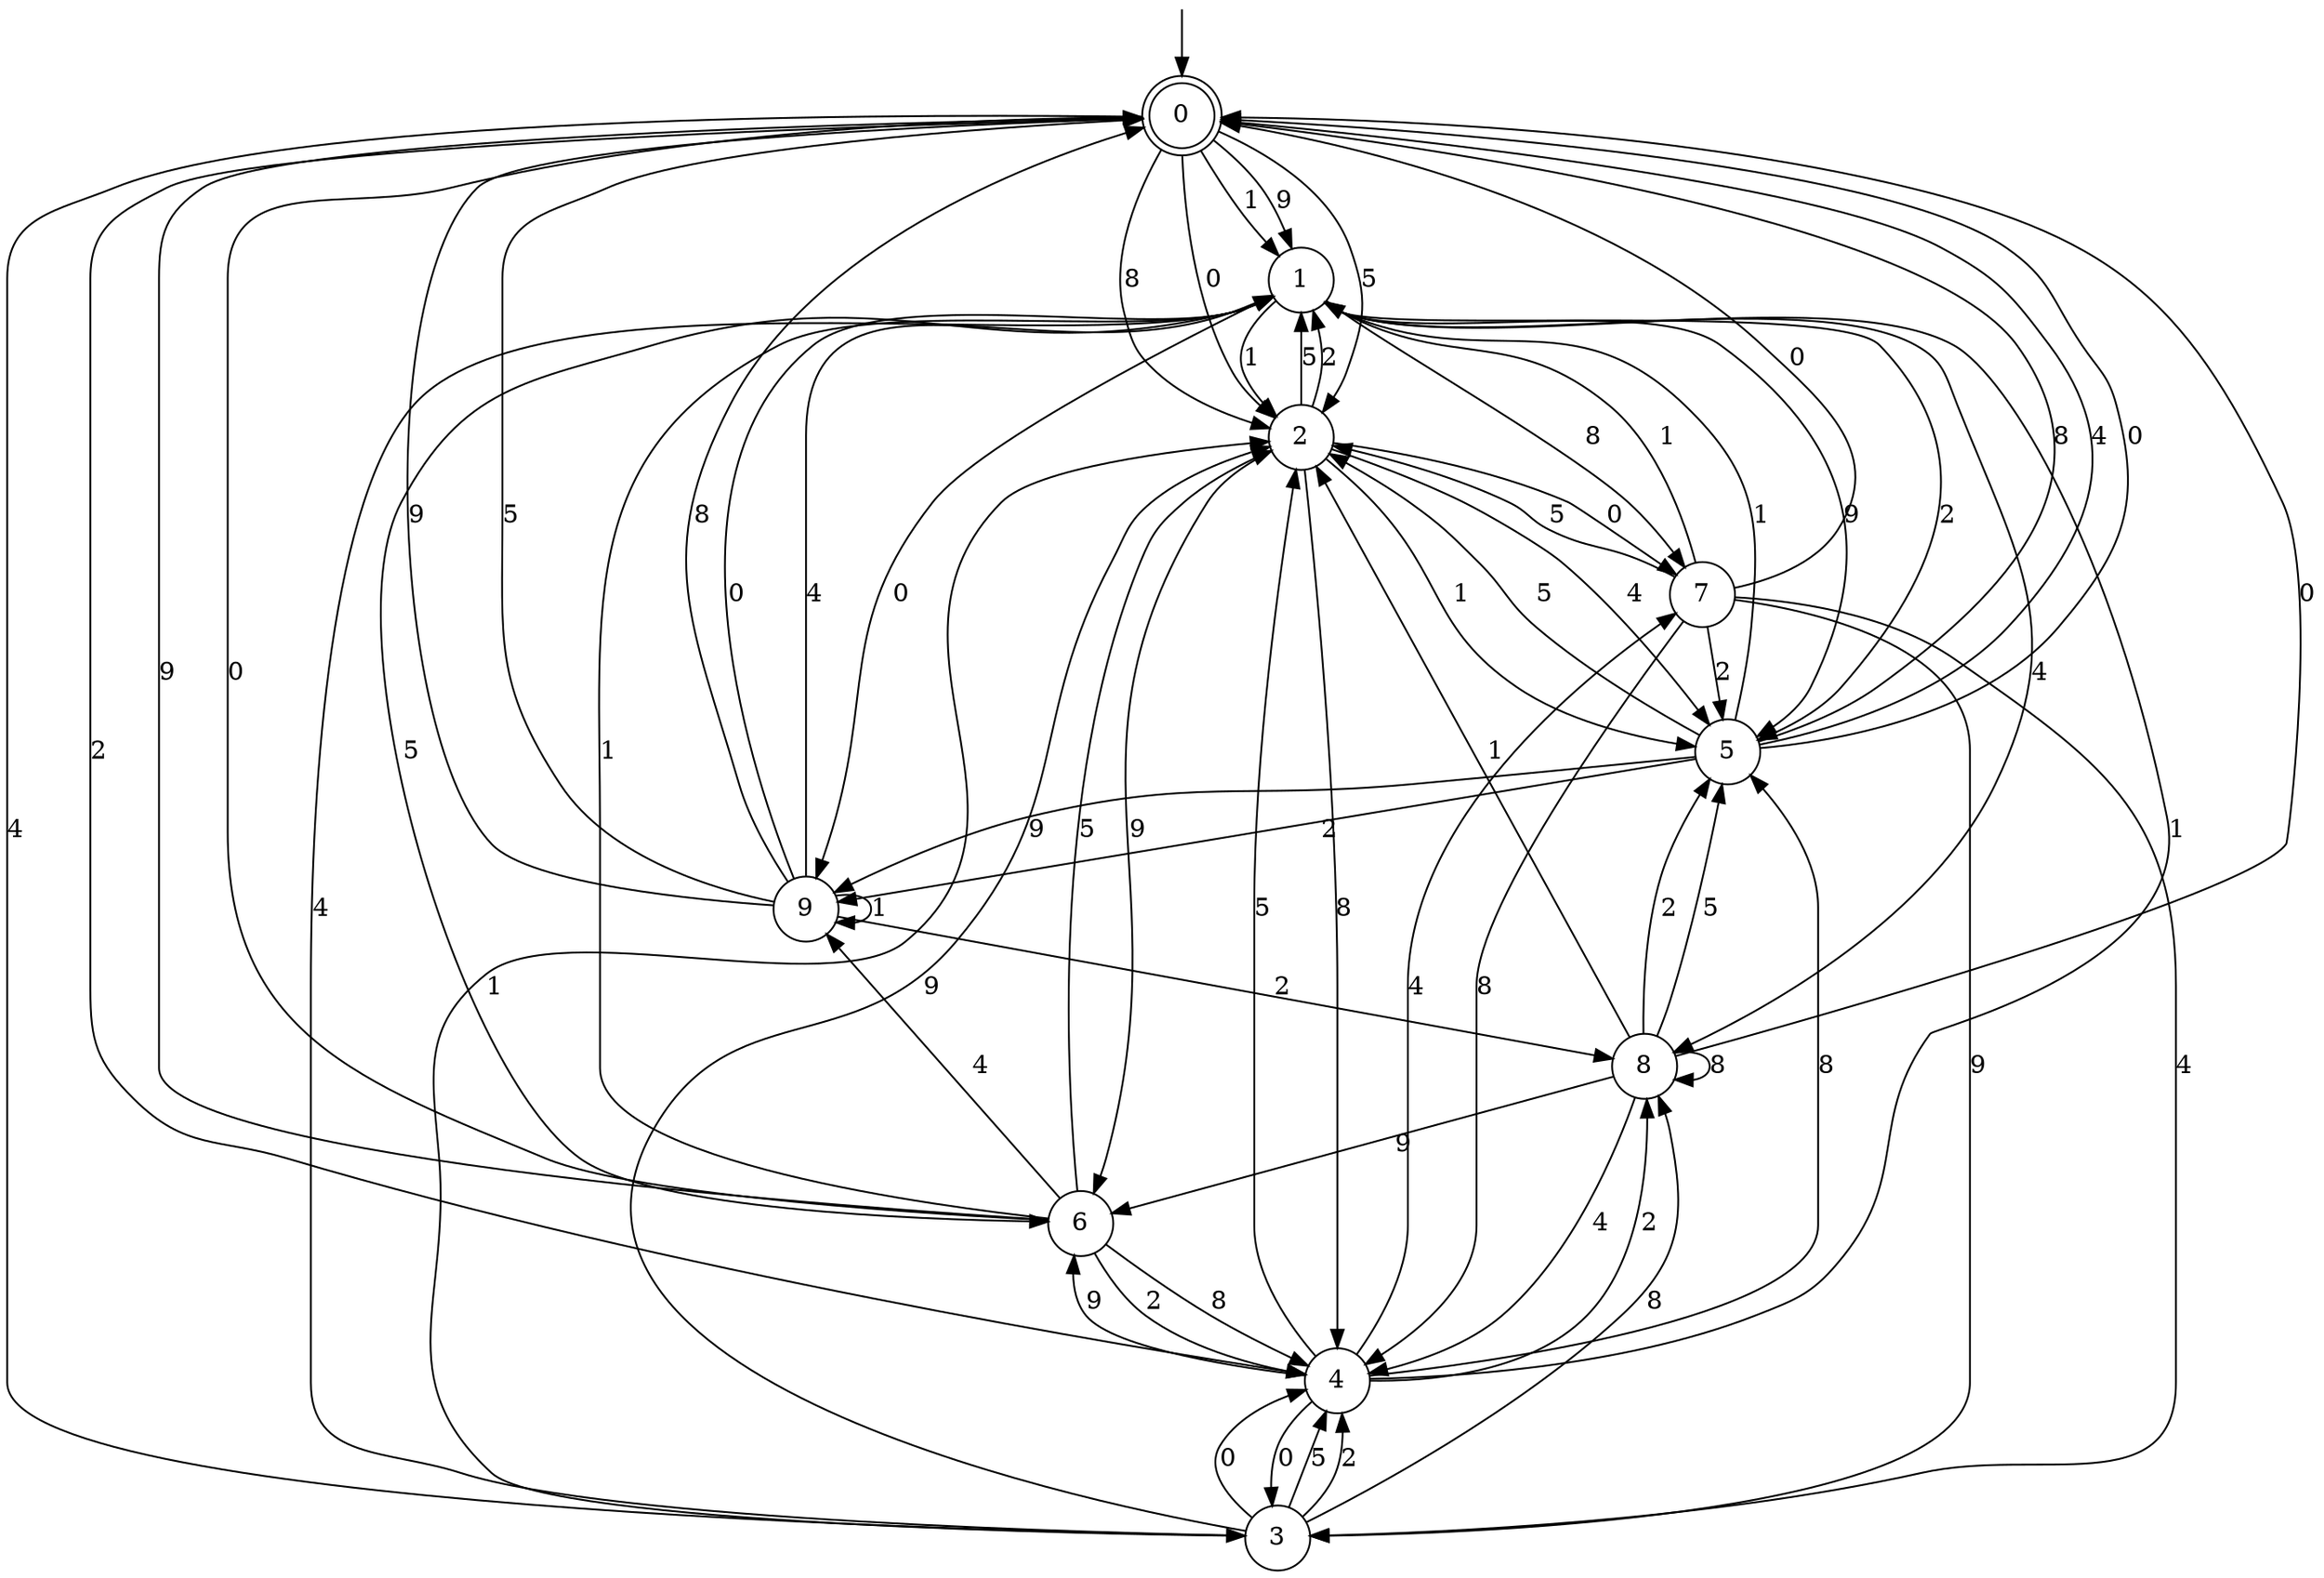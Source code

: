 digraph g {

	s0 [shape="doublecircle" label="0"];
	s1 [shape="circle" label="1"];
	s2 [shape="circle" label="2"];
	s3 [shape="circle" label="3"];
	s4 [shape="circle" label="4"];
	s5 [shape="circle" label="5"];
	s6 [shape="circle" label="6"];
	s7 [shape="circle" label="7"];
	s8 [shape="circle" label="8"];
	s9 [shape="circle" label="9"];
	s0 -> s1 [label="1"];
	s0 -> s1 [label="9"];
	s0 -> s2 [label="5"];
	s0 -> s2 [label="8"];
	s0 -> s3 [label="4"];
	s0 -> s4 [label="2"];
	s0 -> s2 [label="0"];
	s1 -> s2 [label="1"];
	s1 -> s5 [label="9"];
	s1 -> s6 [label="5"];
	s1 -> s7 [label="8"];
	s1 -> s8 [label="4"];
	s1 -> s5 [label="2"];
	s1 -> s9 [label="0"];
	s2 -> s5 [label="1"];
	s2 -> s6 [label="9"];
	s2 -> s1 [label="5"];
	s2 -> s4 [label="8"];
	s2 -> s5 [label="4"];
	s2 -> s1 [label="2"];
	s2 -> s7 [label="0"];
	s3 -> s2 [label="1"];
	s3 -> s2 [label="9"];
	s3 -> s4 [label="5"];
	s3 -> s8 [label="8"];
	s3 -> s1 [label="4"];
	s3 -> s4 [label="2"];
	s3 -> s4 [label="0"];
	s4 -> s1 [label="1"];
	s4 -> s6 [label="9"];
	s4 -> s2 [label="5"];
	s4 -> s5 [label="8"];
	s4 -> s7 [label="4"];
	s4 -> s8 [label="2"];
	s4 -> s3 [label="0"];
	s5 -> s1 [label="1"];
	s5 -> s9 [label="9"];
	s5 -> s2 [label="5"];
	s5 -> s0 [label="8"];
	s5 -> s0 [label="4"];
	s5 -> s9 [label="2"];
	s5 -> s0 [label="0"];
	s6 -> s1 [label="1"];
	s6 -> s0 [label="9"];
	s6 -> s2 [label="5"];
	s6 -> s4 [label="8"];
	s6 -> s9 [label="4"];
	s6 -> s4 [label="2"];
	s6 -> s0 [label="0"];
	s7 -> s1 [label="1"];
	s7 -> s3 [label="9"];
	s7 -> s2 [label="5"];
	s7 -> s4 [label="8"];
	s7 -> s3 [label="4"];
	s7 -> s5 [label="2"];
	s7 -> s0 [label="0"];
	s8 -> s2 [label="1"];
	s8 -> s6 [label="9"];
	s8 -> s5 [label="5"];
	s8 -> s8 [label="8"];
	s8 -> s4 [label="4"];
	s8 -> s5 [label="2"];
	s8 -> s0 [label="0"];
	s9 -> s9 [label="1"];
	s9 -> s0 [label="9"];
	s9 -> s0 [label="5"];
	s9 -> s0 [label="8"];
	s9 -> s1 [label="4"];
	s9 -> s8 [label="2"];
	s9 -> s1 [label="0"];

__start0 [label="" shape="none" width="0" height="0"];
__start0 -> s0;

}
